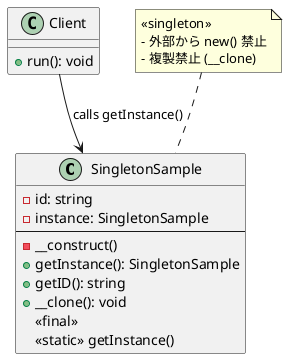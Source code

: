 @startuml singleton
class SingletonSample{
  -id: string
  -instance: SingletonSample
  --
  -__construct()
  +getInstance(): SingletonSample
  +getID(): string
  +__clone(): void
}

class Client {
  +run(): void
}

Client --> SingletonSample : calls getInstance()

note top of SingletonSample
  <<singleton>>
  - 外部から new() 禁止
  - 複製禁止 (__clone)
end note

SingletonSample : <<final>>
SingletonSample : <<static>> getInstance()

@enduml